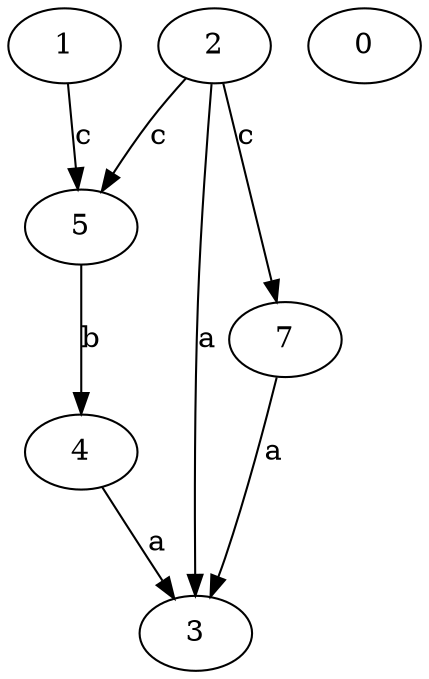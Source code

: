 strict digraph  {
1;
2;
0;
3;
4;
5;
7;
1 -> 5  [label=c];
2 -> 3  [label=a];
2 -> 5  [label=c];
2 -> 7  [label=c];
4 -> 3  [label=a];
5 -> 4  [label=b];
7 -> 3  [label=a];
}
